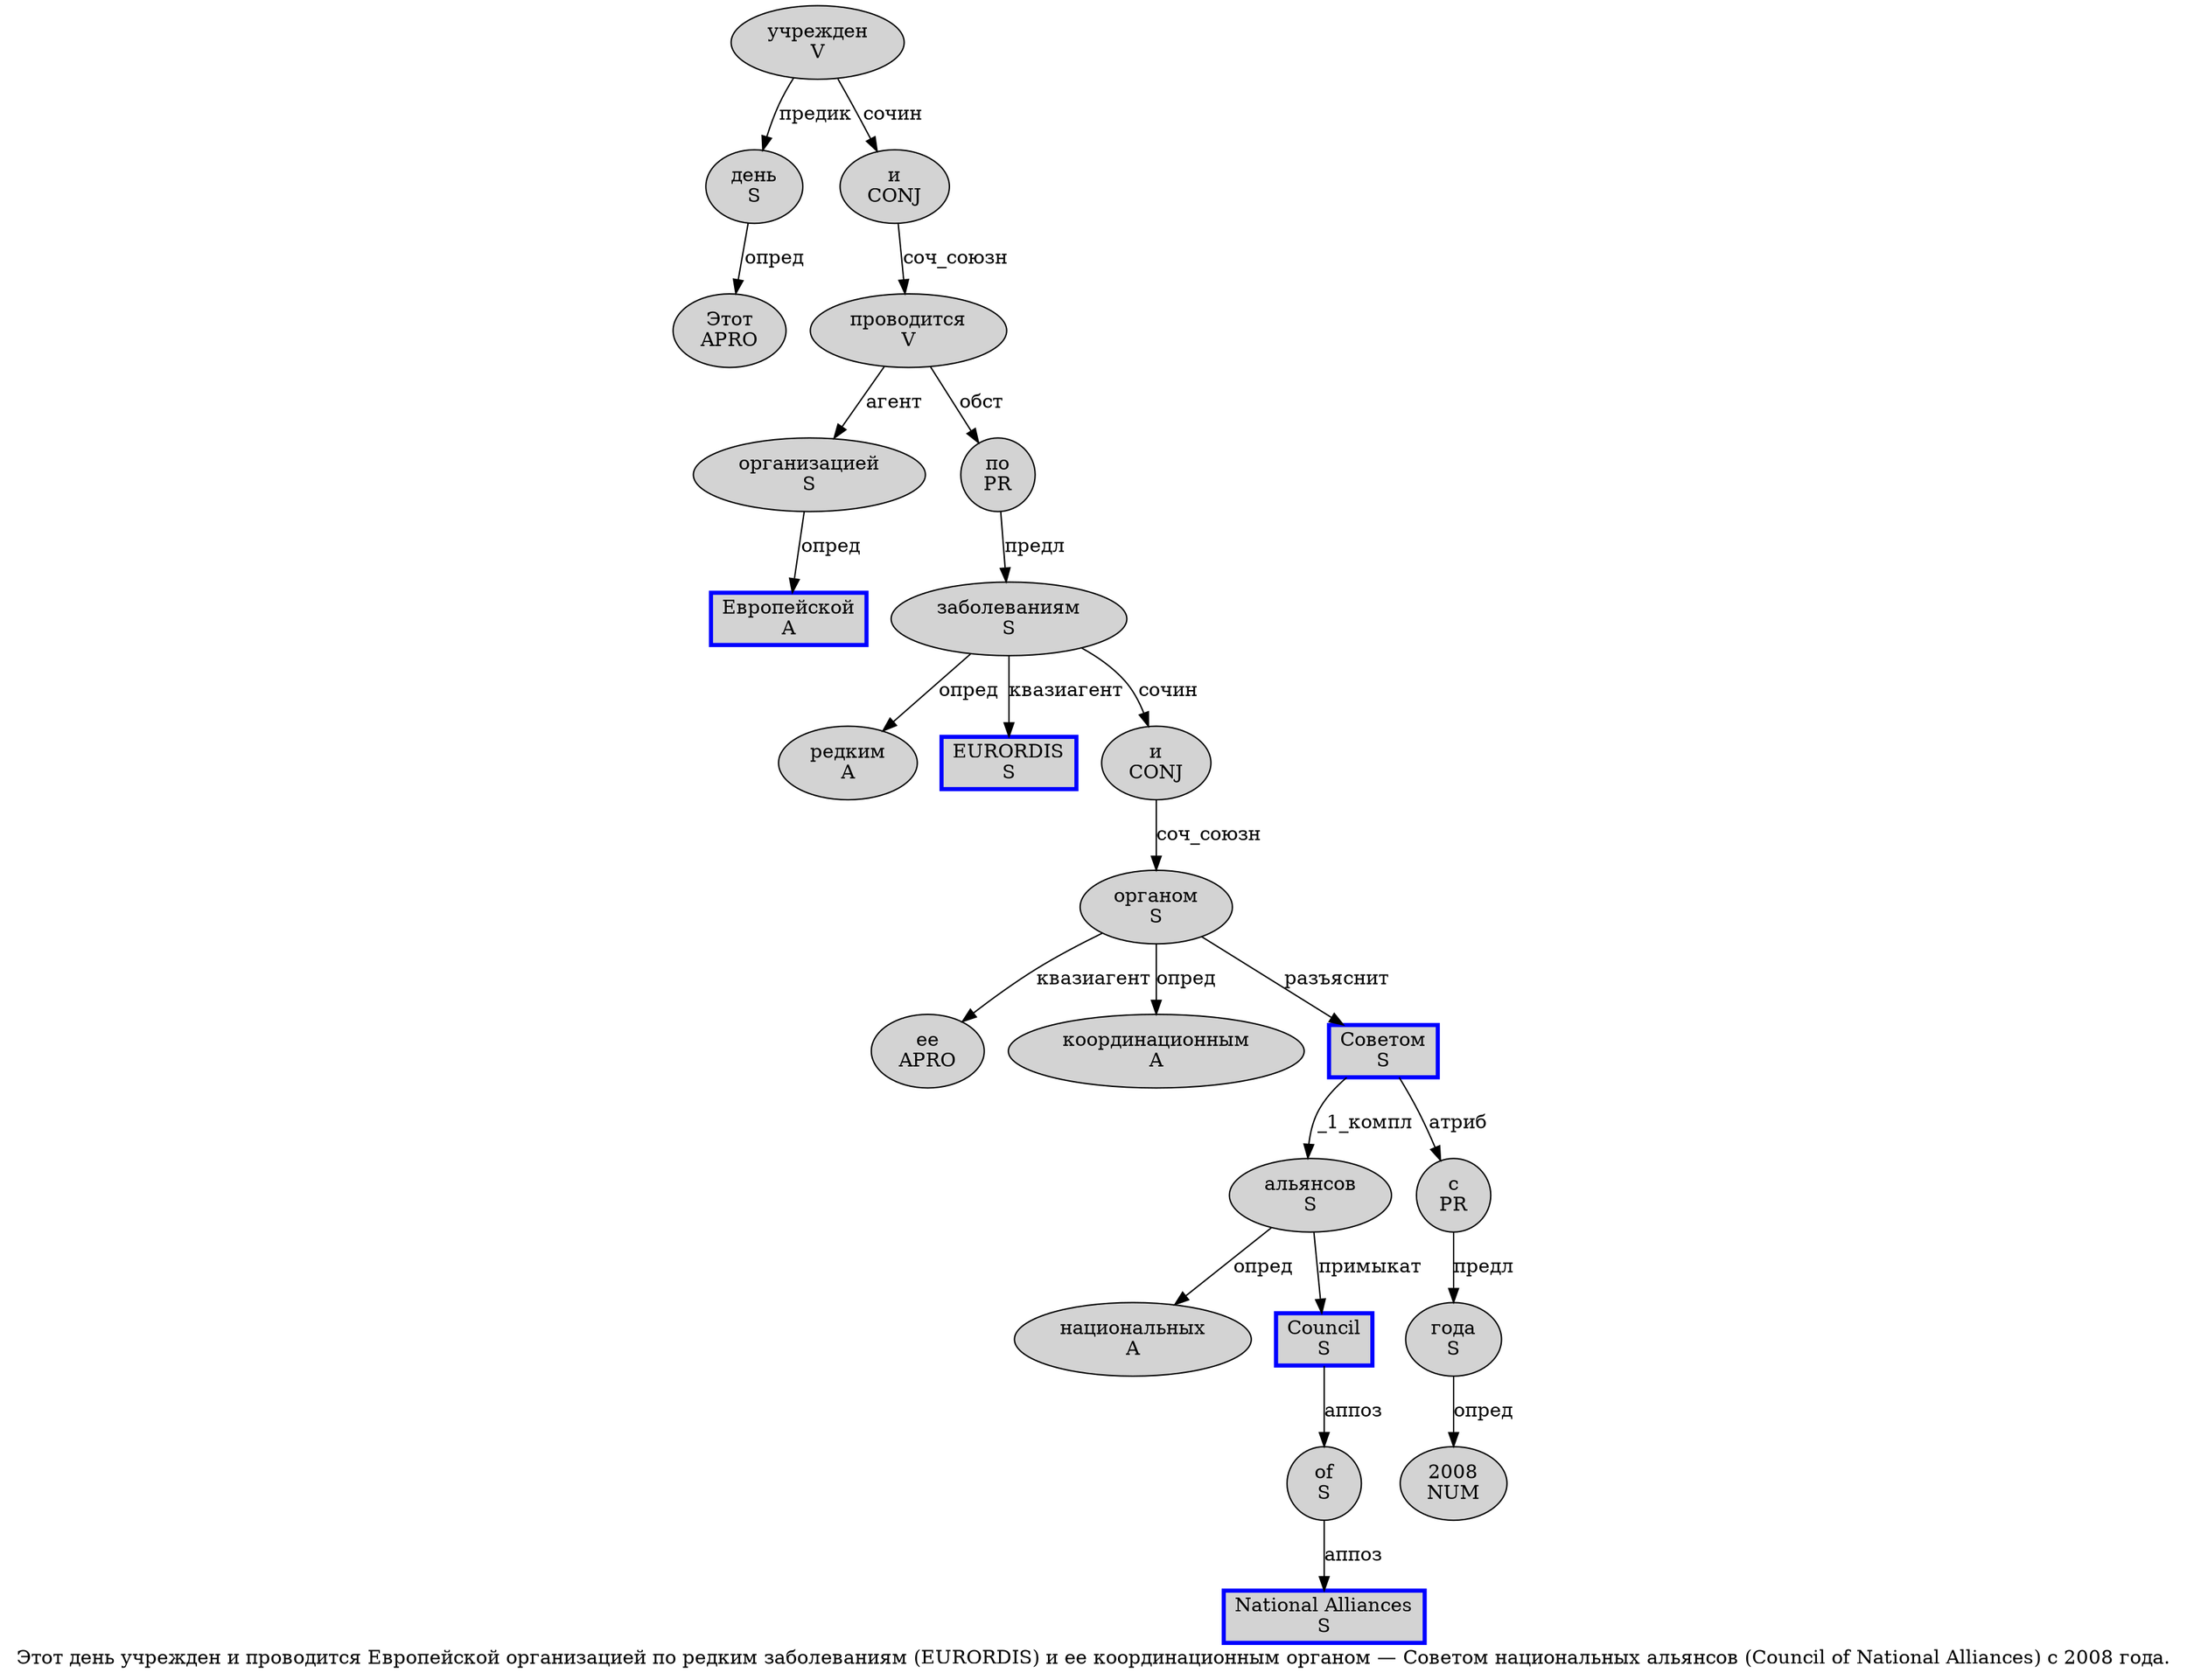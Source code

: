 digraph SENTENCE_484 {
	graph [label="Этот день учрежден и проводится Европейской организацией по редким заболеваниям (EURORDIS) и ее координационным органом — Советом национальных альянсов (Council of National Alliances) с 2008 года."]
	node [style=filled]
		0 [label="Этот
APRO" color="" fillcolor=lightgray penwidth=1 shape=ellipse]
		1 [label="день
S" color="" fillcolor=lightgray penwidth=1 shape=ellipse]
		2 [label="учрежден
V" color="" fillcolor=lightgray penwidth=1 shape=ellipse]
		3 [label="и
CONJ" color="" fillcolor=lightgray penwidth=1 shape=ellipse]
		4 [label="проводится
V" color="" fillcolor=lightgray penwidth=1 shape=ellipse]
		5 [label="Европейской
A" color=blue fillcolor=lightgray penwidth=3 shape=box]
		6 [label="организацией
S" color="" fillcolor=lightgray penwidth=1 shape=ellipse]
		7 [label="по
PR" color="" fillcolor=lightgray penwidth=1 shape=ellipse]
		8 [label="редким
A" color="" fillcolor=lightgray penwidth=1 shape=ellipse]
		9 [label="заболеваниям
S" color="" fillcolor=lightgray penwidth=1 shape=ellipse]
		11 [label="EURORDIS
S" color=blue fillcolor=lightgray penwidth=3 shape=box]
		13 [label="и
CONJ" color="" fillcolor=lightgray penwidth=1 shape=ellipse]
		14 [label="ее
APRO" color="" fillcolor=lightgray penwidth=1 shape=ellipse]
		15 [label="координационным
A" color="" fillcolor=lightgray penwidth=1 shape=ellipse]
		16 [label="органом
S" color="" fillcolor=lightgray penwidth=1 shape=ellipse]
		18 [label="Советом
S" color=blue fillcolor=lightgray penwidth=3 shape=box]
		19 [label="национальных
A" color="" fillcolor=lightgray penwidth=1 shape=ellipse]
		20 [label="альянсов
S" color="" fillcolor=lightgray penwidth=1 shape=ellipse]
		22 [label="Council
S" color=blue fillcolor=lightgray penwidth=3 shape=box]
		23 [label="of
S" color="" fillcolor=lightgray penwidth=1 shape=ellipse]
		24 [label="National Alliances
S" color=blue fillcolor=lightgray penwidth=3 shape=box]
		26 [label="с
PR" color="" fillcolor=lightgray penwidth=1 shape=ellipse]
		27 [label="2008
NUM" color="" fillcolor=lightgray penwidth=1 shape=ellipse]
		28 [label="года
S" color="" fillcolor=lightgray penwidth=1 shape=ellipse]
			23 -> 24 [label="аппоз"]
			13 -> 16 [label="соч_союзн"]
			1 -> 0 [label="опред"]
			6 -> 5 [label="опред"]
			18 -> 20 [label="_1_компл"]
			18 -> 26 [label="атриб"]
			7 -> 9 [label="предл"]
			20 -> 19 [label="опред"]
			20 -> 22 [label="примыкат"]
			22 -> 23 [label="аппоз"]
			9 -> 8 [label="опред"]
			9 -> 11 [label="квазиагент"]
			9 -> 13 [label="сочин"]
			28 -> 27 [label="опред"]
			2 -> 1 [label="предик"]
			2 -> 3 [label="сочин"]
			3 -> 4 [label="соч_союзн"]
			16 -> 14 [label="квазиагент"]
			16 -> 15 [label="опред"]
			16 -> 18 [label="разъяснит"]
			4 -> 6 [label="агент"]
			4 -> 7 [label="обст"]
			26 -> 28 [label="предл"]
}